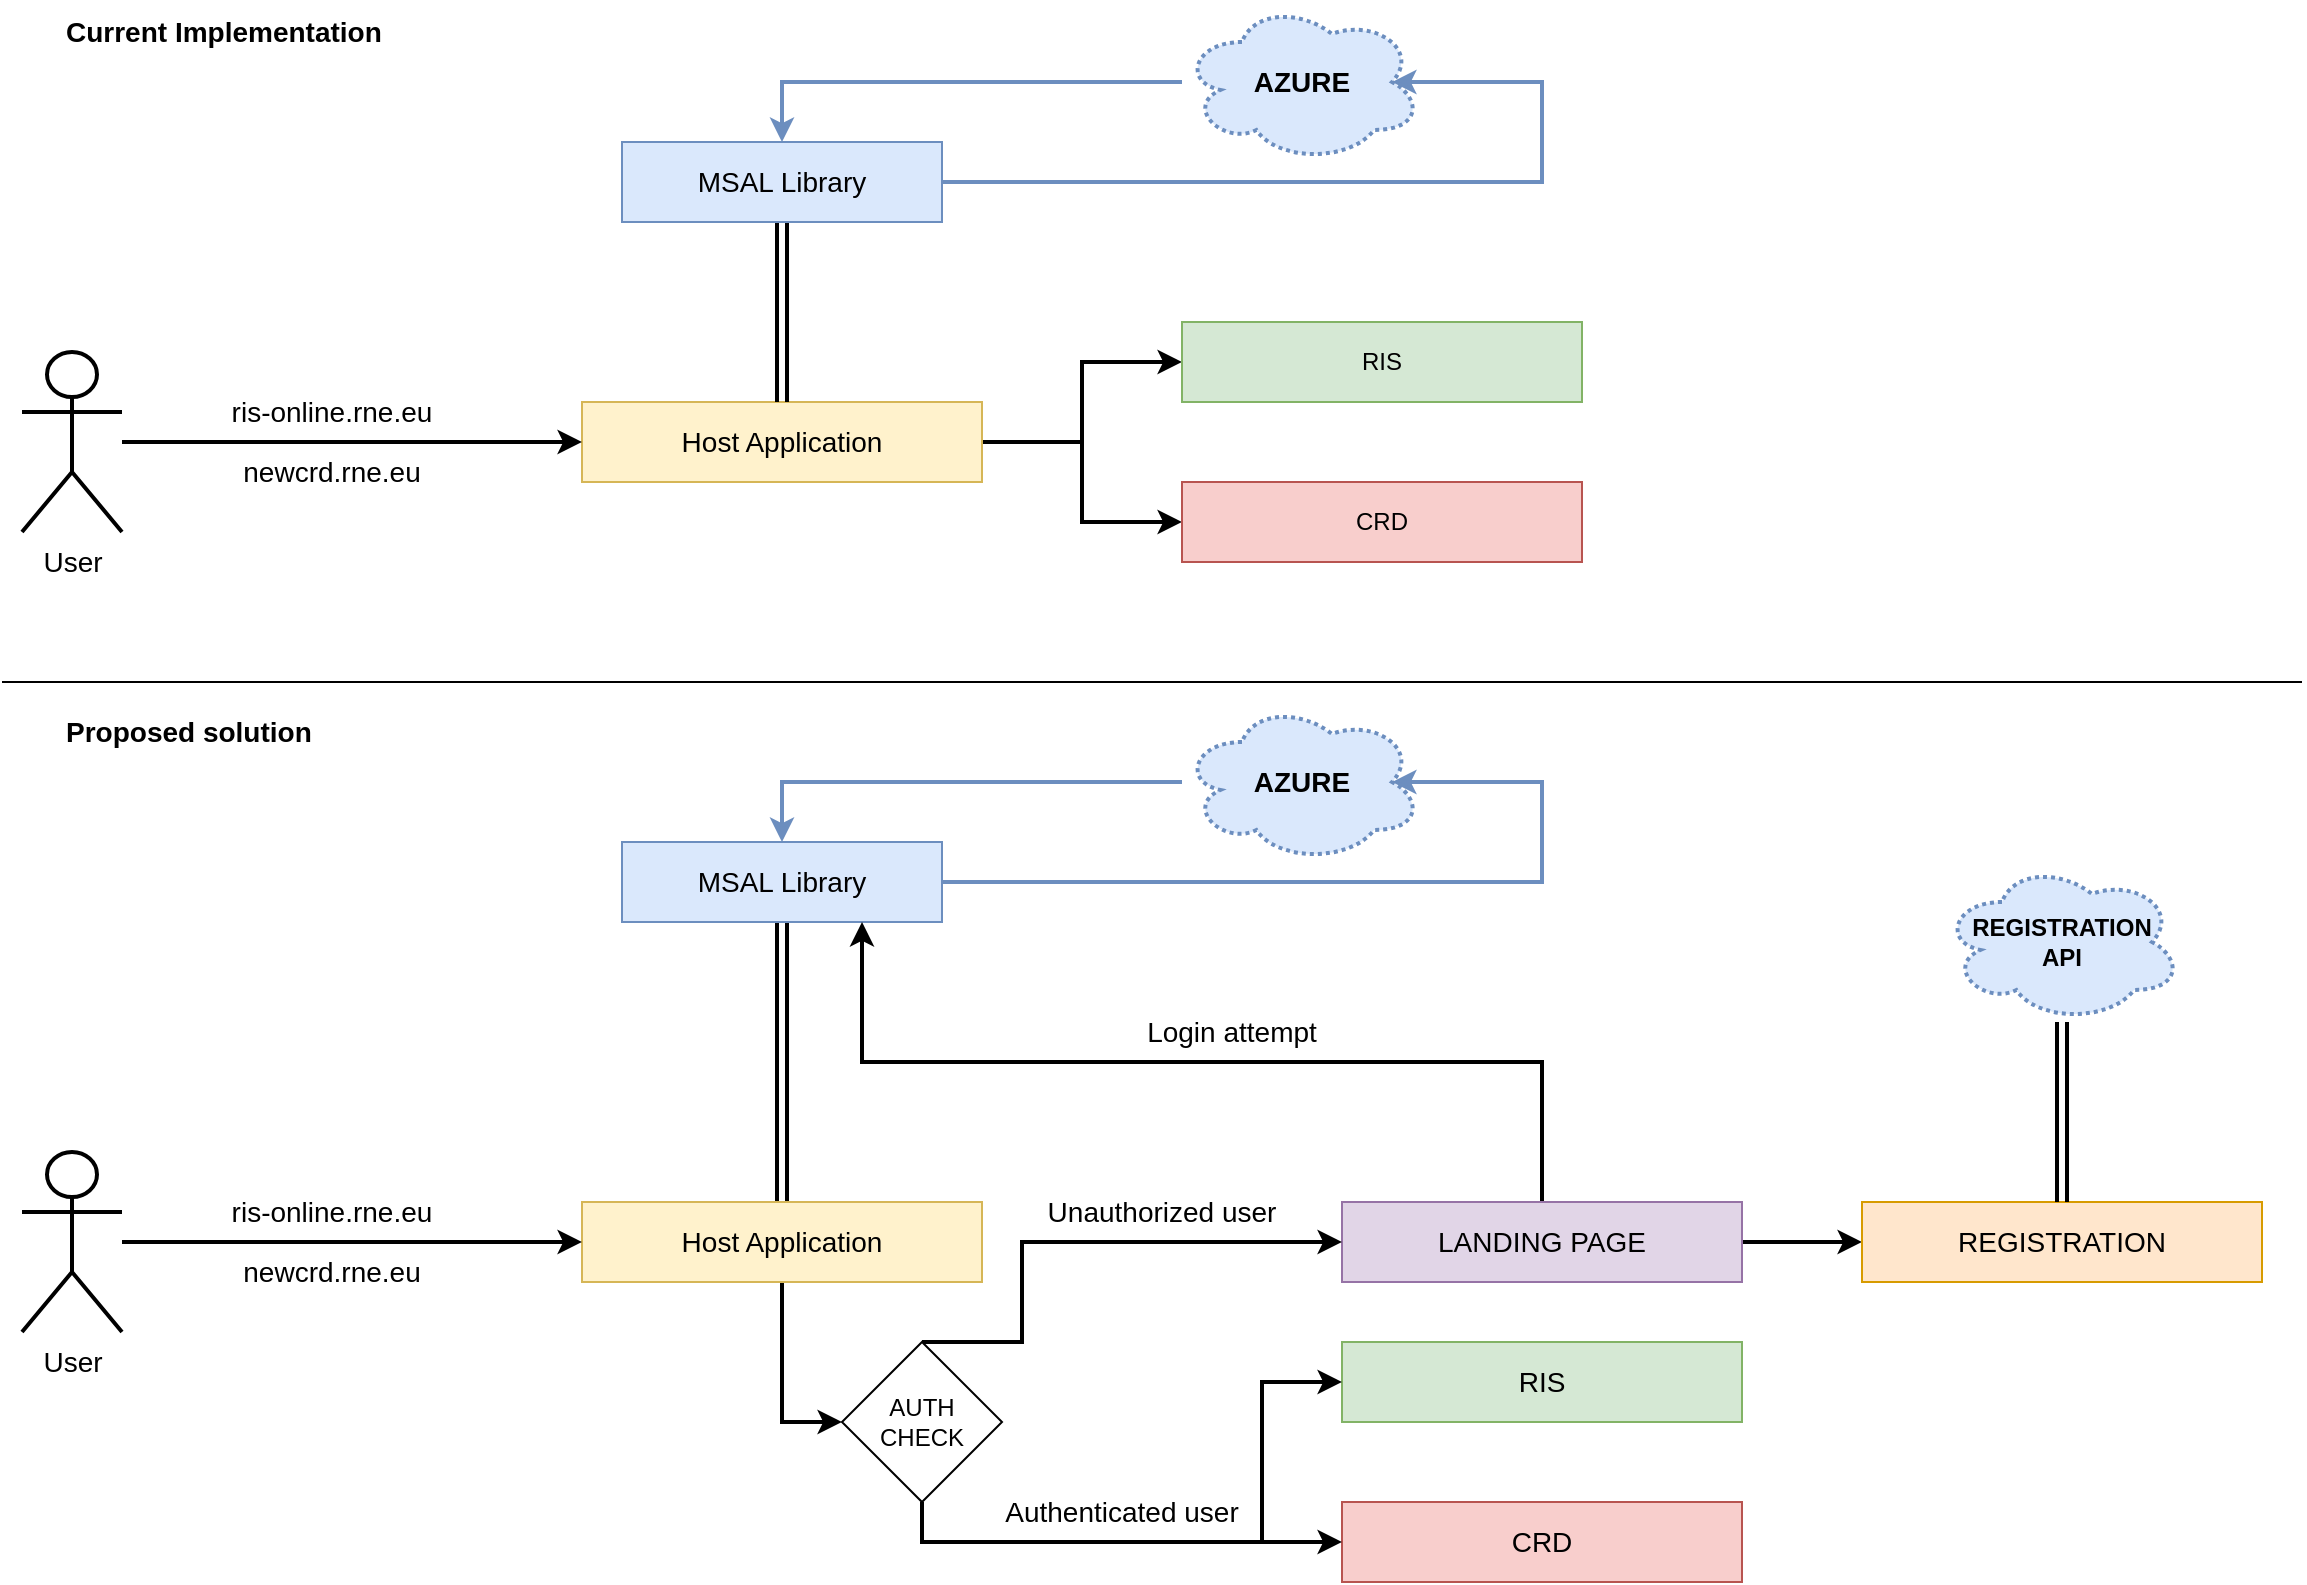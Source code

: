 <mxfile version="24.7.17">
  <diagram name="Page-1" id="YmULuJq1XA86Xhlwb0B4">
    <mxGraphModel dx="1647" dy="933" grid="1" gridSize="10" guides="1" tooltips="1" connect="1" arrows="1" fold="1" page="1" pageScale="1" pageWidth="1169" pageHeight="827" math="0" shadow="0">
      <root>
        <mxCell id="0" />
        <mxCell id="1" parent="0" />
        <mxCell id="o61Xsmxy3MPeIaB5Hk0R-63" style="edgeStyle=orthogonalEdgeStyle;rounded=0;orthogonalLoop=1;jettySize=auto;html=1;entryX=0;entryY=0.5;entryDx=0;entryDy=0;strokeWidth=2;" parent="1" source="o61Xsmxy3MPeIaB5Hk0R-32" target="o61Xsmxy3MPeIaB5Hk0R-61" edge="1">
          <mxGeometry relative="1" as="geometry" />
        </mxCell>
        <mxCell id="o61Xsmxy3MPeIaB5Hk0R-64" style="edgeStyle=orthogonalEdgeStyle;rounded=0;orthogonalLoop=1;jettySize=auto;html=1;entryX=0;entryY=0.5;entryDx=0;entryDy=0;strokeWidth=2;" parent="1" source="o61Xsmxy3MPeIaB5Hk0R-32" target="o61Xsmxy3MPeIaB5Hk0R-62" edge="1">
          <mxGeometry relative="1" as="geometry" />
        </mxCell>
        <mxCell id="o61Xsmxy3MPeIaB5Hk0R-32" value="&lt;font style=&quot;font-size: 14px;&quot;&gt;Host Application&lt;/font&gt;" style="rounded=0;whiteSpace=wrap;html=1;fillColor=#fff2cc;strokeColor=#d6b656;" parent="1" vertex="1">
          <mxGeometry x="300" y="210" width="200" height="40" as="geometry" />
        </mxCell>
        <mxCell id="o61Xsmxy3MPeIaB5Hk0R-40" style="edgeStyle=orthogonalEdgeStyle;rounded=0;orthogonalLoop=1;jettySize=auto;html=1;shape=link;strokeWidth=2;" parent="1" source="o61Xsmxy3MPeIaB5Hk0R-33" target="o61Xsmxy3MPeIaB5Hk0R-32" edge="1">
          <mxGeometry relative="1" as="geometry" />
        </mxCell>
        <mxCell id="o61Xsmxy3MPeIaB5Hk0R-33" value="&lt;font style=&quot;font-size: 14px;&quot;&gt;MSAL Library&lt;/font&gt;" style="rounded=0;whiteSpace=wrap;html=1;fillColor=#dae8fc;strokeColor=#6c8ebf;" parent="1" vertex="1">
          <mxGeometry x="320" y="80" width="160" height="40" as="geometry" />
        </mxCell>
        <mxCell id="o61Xsmxy3MPeIaB5Hk0R-42" style="edgeStyle=orthogonalEdgeStyle;rounded=0;orthogonalLoop=1;jettySize=auto;html=1;entryX=0.5;entryY=0;entryDx=0;entryDy=0;fillColor=#dae8fc;strokeColor=#6c8ebf;strokeWidth=2;" parent="1" source="o61Xsmxy3MPeIaB5Hk0R-34" target="o61Xsmxy3MPeIaB5Hk0R-33" edge="1">
          <mxGeometry relative="1" as="geometry" />
        </mxCell>
        <mxCell id="o61Xsmxy3MPeIaB5Hk0R-34" value="&lt;font style=&quot;font-size: 14px;&quot;&gt;&lt;b&gt;AZURE&lt;/b&gt;&lt;/font&gt;" style="ellipse;shape=cloud;whiteSpace=wrap;html=1;fillColor=#dae8fc;strokeColor=#6c8ebf;dashed=1;dashPattern=1 1;strokeWidth=2;" parent="1" vertex="1">
          <mxGeometry x="600" y="10" width="120" height="80" as="geometry" />
        </mxCell>
        <mxCell id="o61Xsmxy3MPeIaB5Hk0R-54" style="edgeStyle=orthogonalEdgeStyle;rounded=0;orthogonalLoop=1;jettySize=auto;html=1;entryX=0;entryY=0.5;entryDx=0;entryDy=0;strokeWidth=2;" parent="1" source="o61Xsmxy3MPeIaB5Hk0R-35" target="o61Xsmxy3MPeIaB5Hk0R-32" edge="1">
          <mxGeometry relative="1" as="geometry" />
        </mxCell>
        <mxCell id="o61Xsmxy3MPeIaB5Hk0R-35" value="&lt;font style=&quot;font-size: 14px;&quot;&gt;User&lt;/font&gt;" style="shape=umlActor;verticalLabelPosition=bottom;verticalAlign=top;html=1;outlineConnect=0;strokeWidth=2;" parent="1" vertex="1">
          <mxGeometry x="20" y="185" width="50" height="90" as="geometry" />
        </mxCell>
        <mxCell id="o61Xsmxy3MPeIaB5Hk0R-58" style="edgeStyle=orthogonalEdgeStyle;rounded=0;orthogonalLoop=1;jettySize=auto;html=1;entryX=0.875;entryY=0.5;entryDx=0;entryDy=0;entryPerimeter=0;fillColor=#dae8fc;strokeColor=#6c8ebf;strokeWidth=2;" parent="1" source="o61Xsmxy3MPeIaB5Hk0R-33" target="o61Xsmxy3MPeIaB5Hk0R-34" edge="1">
          <mxGeometry relative="1" as="geometry">
            <Array as="points">
              <mxPoint x="780" y="100" />
              <mxPoint x="780" y="50" />
            </Array>
          </mxGeometry>
        </mxCell>
        <mxCell id="o61Xsmxy3MPeIaB5Hk0R-61" value="RIS" style="rounded=0;whiteSpace=wrap;html=1;fillColor=#d5e8d4;strokeColor=#82b366;" parent="1" vertex="1">
          <mxGeometry x="600" y="170" width="200" height="40" as="geometry" />
        </mxCell>
        <mxCell id="o61Xsmxy3MPeIaB5Hk0R-62" value="CRD" style="rounded=0;whiteSpace=wrap;html=1;fillColor=#f8cecc;strokeColor=#b85450;" parent="1" vertex="1">
          <mxGeometry x="600" y="250" width="200" height="40" as="geometry" />
        </mxCell>
        <mxCell id="o61Xsmxy3MPeIaB5Hk0R-65" value="&lt;div&gt;ris-online.rne.eu&lt;/div&gt;" style="text;html=1;align=center;verticalAlign=middle;whiteSpace=wrap;rounded=0;fontSize=14;" parent="1" vertex="1">
          <mxGeometry x="120" y="200" width="110" height="30" as="geometry" />
        </mxCell>
        <mxCell id="o61Xsmxy3MPeIaB5Hk0R-66" value="newcrd.rne.eu" style="text;html=1;align=center;verticalAlign=middle;whiteSpace=wrap;rounded=0;fontSize=14;" parent="1" vertex="1">
          <mxGeometry x="120" y="230" width="110" height="30" as="geometry" />
        </mxCell>
        <mxCell id="o61Xsmxy3MPeIaB5Hk0R-95" style="edgeStyle=orthogonalEdgeStyle;rounded=0;orthogonalLoop=1;jettySize=auto;html=1;entryX=0.5;entryY=1;entryDx=0;entryDy=0;shape=link;strokeWidth=2;" parent="1" source="o61Xsmxy3MPeIaB5Hk0R-69" target="o61Xsmxy3MPeIaB5Hk0R-71" edge="1">
          <mxGeometry relative="1" as="geometry" />
        </mxCell>
        <mxCell id="9lX-J1URTzYkLTnSYC8O-2" style="edgeStyle=orthogonalEdgeStyle;rounded=0;orthogonalLoop=1;jettySize=auto;html=1;entryX=0;entryY=0.5;entryDx=0;entryDy=0;strokeWidth=2;" parent="1" source="o61Xsmxy3MPeIaB5Hk0R-69" target="9lX-J1URTzYkLTnSYC8O-1" edge="1">
          <mxGeometry relative="1" as="geometry" />
        </mxCell>
        <mxCell id="o61Xsmxy3MPeIaB5Hk0R-69" value="&lt;font style=&quot;font-size: 14px;&quot;&gt;Host Application&lt;/font&gt;" style="rounded=0;whiteSpace=wrap;html=1;fillColor=#fff2cc;strokeColor=#d6b656;" parent="1" vertex="1">
          <mxGeometry x="300" y="610" width="200" height="40" as="geometry" />
        </mxCell>
        <mxCell id="o61Xsmxy3MPeIaB5Hk0R-71" value="&lt;font style=&quot;font-size: 14px;&quot;&gt;MSAL Library&lt;/font&gt;" style="rounded=0;whiteSpace=wrap;html=1;fillColor=#dae8fc;strokeColor=#6c8ebf;" parent="1" vertex="1">
          <mxGeometry x="320" y="430" width="160" height="40" as="geometry" />
        </mxCell>
        <mxCell id="o61Xsmxy3MPeIaB5Hk0R-72" style="edgeStyle=orthogonalEdgeStyle;rounded=0;orthogonalLoop=1;jettySize=auto;html=1;entryX=0.5;entryY=0;entryDx=0;entryDy=0;fillColor=#dae8fc;strokeColor=#6c8ebf;strokeWidth=2;" parent="1" source="o61Xsmxy3MPeIaB5Hk0R-73" target="o61Xsmxy3MPeIaB5Hk0R-71" edge="1">
          <mxGeometry relative="1" as="geometry" />
        </mxCell>
        <mxCell id="o61Xsmxy3MPeIaB5Hk0R-73" value="&lt;font style=&quot;font-size: 14px;&quot;&gt;&lt;b&gt;AZURE&lt;/b&gt;&lt;/font&gt;" style="ellipse;shape=cloud;whiteSpace=wrap;html=1;fillColor=#dae8fc;strokeColor=#6c8ebf;dashed=1;dashPattern=1 1;strokeWidth=2;" parent="1" vertex="1">
          <mxGeometry x="600" y="360" width="120" height="80" as="geometry" />
        </mxCell>
        <mxCell id="o61Xsmxy3MPeIaB5Hk0R-74" style="edgeStyle=orthogonalEdgeStyle;rounded=0;orthogonalLoop=1;jettySize=auto;html=1;entryX=0;entryY=0.5;entryDx=0;entryDy=0;strokeWidth=2;" parent="1" source="o61Xsmxy3MPeIaB5Hk0R-75" target="o61Xsmxy3MPeIaB5Hk0R-69" edge="1">
          <mxGeometry relative="1" as="geometry" />
        </mxCell>
        <mxCell id="o61Xsmxy3MPeIaB5Hk0R-75" value="&lt;font style=&quot;font-size: 14px;&quot;&gt;User&lt;/font&gt;" style="shape=umlActor;verticalLabelPosition=bottom;verticalAlign=top;html=1;outlineConnect=0;strokeWidth=2;" parent="1" vertex="1">
          <mxGeometry x="20" y="585" width="50" height="90" as="geometry" />
        </mxCell>
        <mxCell id="o61Xsmxy3MPeIaB5Hk0R-77" value="&lt;font style=&quot;font-size: 14px;&quot;&gt;RIS&lt;/font&gt;" style="rounded=0;whiteSpace=wrap;html=1;fillColor=#d5e8d4;strokeColor=#82b366;" parent="1" vertex="1">
          <mxGeometry x="680" y="680" width="200" height="40" as="geometry" />
        </mxCell>
        <mxCell id="o61Xsmxy3MPeIaB5Hk0R-78" value="&lt;font style=&quot;font-size: 14px;&quot;&gt;CRD&lt;/font&gt;" style="rounded=0;whiteSpace=wrap;html=1;fillColor=#f8cecc;strokeColor=#b85450;" parent="1" vertex="1">
          <mxGeometry x="680" y="760" width="200" height="40" as="geometry" />
        </mxCell>
        <mxCell id="o61Xsmxy3MPeIaB5Hk0R-79" value="&lt;div&gt;ris-online.rne.eu&lt;/div&gt;" style="text;html=1;align=center;verticalAlign=middle;whiteSpace=wrap;rounded=0;fontSize=14;" parent="1" vertex="1">
          <mxGeometry x="120" y="600" width="110" height="30" as="geometry" />
        </mxCell>
        <mxCell id="o61Xsmxy3MPeIaB5Hk0R-80" value="newcrd.rne.eu" style="text;html=1;align=center;verticalAlign=middle;whiteSpace=wrap;rounded=0;fontSize=14;" parent="1" vertex="1">
          <mxGeometry x="120" y="630" width="110" height="30" as="geometry" />
        </mxCell>
        <mxCell id="o61Xsmxy3MPeIaB5Hk0R-84" style="edgeStyle=orthogonalEdgeStyle;rounded=0;orthogonalLoop=1;jettySize=auto;html=1;entryX=0.875;entryY=0.5;entryDx=0;entryDy=0;entryPerimeter=0;fillColor=#dae8fc;strokeColor=#6c8ebf;strokeWidth=2;exitX=1;exitY=0.5;exitDx=0;exitDy=0;" parent="1" source="o61Xsmxy3MPeIaB5Hk0R-71" target="o61Xsmxy3MPeIaB5Hk0R-73" edge="1">
          <mxGeometry relative="1" as="geometry">
            <mxPoint x="800" y="500.0" as="sourcePoint" />
            <Array as="points">
              <mxPoint x="780" y="450" />
              <mxPoint x="780" y="400" />
            </Array>
          </mxGeometry>
        </mxCell>
        <mxCell id="9lX-J1URTzYkLTnSYC8O-8" style="edgeStyle=orthogonalEdgeStyle;rounded=0;orthogonalLoop=1;jettySize=auto;html=1;exitX=1;exitY=0.5;exitDx=0;exitDy=0;entryX=0;entryY=0.5;entryDx=0;entryDy=0;strokeWidth=2;" parent="1" source="o61Xsmxy3MPeIaB5Hk0R-88" target="9lX-J1URTzYkLTnSYC8O-6" edge="1">
          <mxGeometry relative="1" as="geometry" />
        </mxCell>
        <mxCell id="9lX-J1URTzYkLTnSYC8O-9" style="edgeStyle=orthogonalEdgeStyle;rounded=0;orthogonalLoop=1;jettySize=auto;html=1;exitX=0.5;exitY=0;exitDx=0;exitDy=0;entryX=0.75;entryY=1;entryDx=0;entryDy=0;strokeWidth=2;" parent="1" source="o61Xsmxy3MPeIaB5Hk0R-88" target="o61Xsmxy3MPeIaB5Hk0R-71" edge="1">
          <mxGeometry relative="1" as="geometry" />
        </mxCell>
        <mxCell id="o61Xsmxy3MPeIaB5Hk0R-88" value="&lt;font style=&quot;font-size: 14px;&quot;&gt;LANDING PAGE&lt;/font&gt;" style="rounded=0;whiteSpace=wrap;html=1;fillColor=#e1d5e7;strokeColor=#9673a6;" parent="1" vertex="1">
          <mxGeometry x="680" y="610" width="200" height="40" as="geometry" />
        </mxCell>
        <mxCell id="9lX-J1URTzYkLTnSYC8O-3" style="edgeStyle=orthogonalEdgeStyle;rounded=0;orthogonalLoop=1;jettySize=auto;html=1;exitX=0.5;exitY=0;exitDx=0;exitDy=0;entryX=0;entryY=0.5;entryDx=0;entryDy=0;strokeWidth=2;" parent="1" source="9lX-J1URTzYkLTnSYC8O-1" target="o61Xsmxy3MPeIaB5Hk0R-88" edge="1">
          <mxGeometry relative="1" as="geometry">
            <Array as="points">
              <mxPoint x="520" y="680" />
              <mxPoint x="520" y="630" />
            </Array>
          </mxGeometry>
        </mxCell>
        <mxCell id="9lX-J1URTzYkLTnSYC8O-4" style="edgeStyle=orthogonalEdgeStyle;rounded=0;orthogonalLoop=1;jettySize=auto;html=1;exitX=0.5;exitY=1;exitDx=0;exitDy=0;entryX=0;entryY=0.5;entryDx=0;entryDy=0;strokeWidth=2;" parent="1" source="9lX-J1URTzYkLTnSYC8O-1" target="o61Xsmxy3MPeIaB5Hk0R-77" edge="1">
          <mxGeometry relative="1" as="geometry">
            <Array as="points">
              <mxPoint x="470" y="780" />
              <mxPoint x="640" y="780" />
              <mxPoint x="640" y="700" />
            </Array>
          </mxGeometry>
        </mxCell>
        <mxCell id="9lX-J1URTzYkLTnSYC8O-5" style="edgeStyle=orthogonalEdgeStyle;rounded=0;orthogonalLoop=1;jettySize=auto;html=1;exitX=0.5;exitY=1;exitDx=0;exitDy=0;entryX=0;entryY=0.5;entryDx=0;entryDy=0;strokeWidth=2;" parent="1" source="9lX-J1URTzYkLTnSYC8O-1" target="o61Xsmxy3MPeIaB5Hk0R-78" edge="1">
          <mxGeometry relative="1" as="geometry" />
        </mxCell>
        <mxCell id="9lX-J1URTzYkLTnSYC8O-1" value="&lt;div&gt;AUTH&lt;/div&gt;&lt;div&gt;CHECK&lt;br&gt;&lt;/div&gt;" style="rhombus;whiteSpace=wrap;html=1;" parent="1" vertex="1">
          <mxGeometry x="430" y="680" width="80" height="80" as="geometry" />
        </mxCell>
        <mxCell id="9lX-J1URTzYkLTnSYC8O-6" value="&lt;font style=&quot;font-size: 14px;&quot;&gt;REGISTRATION&lt;/font&gt;" style="rounded=0;whiteSpace=wrap;html=1;fillColor=#ffe6cc;strokeColor=#d79b00;" parent="1" vertex="1">
          <mxGeometry x="940" y="610" width="200" height="40" as="geometry" />
        </mxCell>
        <mxCell id="9lX-J1URTzYkLTnSYC8O-11" value="&lt;div&gt;&lt;b&gt;REGISTRATION&lt;/b&gt;&lt;/div&gt;&lt;div&gt;&lt;b&gt;API&lt;/b&gt;&lt;/div&gt;" style="ellipse;shape=cloud;whiteSpace=wrap;html=1;fillColor=#dae8fc;strokeColor=#6c8ebf;dashed=1;dashPattern=1 1;strokeWidth=2;" parent="1" vertex="1">
          <mxGeometry x="980" y="440" width="120" height="80" as="geometry" />
        </mxCell>
        <mxCell id="9lX-J1URTzYkLTnSYC8O-12" style="edgeStyle=orthogonalEdgeStyle;rounded=0;orthogonalLoop=1;jettySize=auto;html=1;exitX=0.5;exitY=0;exitDx=0;exitDy=0;entryX=0.5;entryY=1;entryDx=0;entryDy=0;entryPerimeter=0;shape=link;strokeWidth=2;" parent="1" source="9lX-J1URTzYkLTnSYC8O-6" target="9lX-J1URTzYkLTnSYC8O-11" edge="1">
          <mxGeometry relative="1" as="geometry" />
        </mxCell>
        <mxCell id="9lX-J1URTzYkLTnSYC8O-15" value="Login attempt" style="text;html=1;align=center;verticalAlign=middle;whiteSpace=wrap;rounded=0;fontSize=14;" parent="1" vertex="1">
          <mxGeometry x="570" y="510" width="110" height="30" as="geometry" />
        </mxCell>
        <mxCell id="9lX-J1URTzYkLTnSYC8O-16" value="Unauthorized user" style="text;html=1;align=center;verticalAlign=middle;whiteSpace=wrap;rounded=0;fontSize=14;" parent="1" vertex="1">
          <mxGeometry x="520" y="600" width="140" height="30" as="geometry" />
        </mxCell>
        <mxCell id="9lX-J1URTzYkLTnSYC8O-17" value="Authenticated user" style="text;html=1;align=center;verticalAlign=middle;whiteSpace=wrap;rounded=0;fontSize=14;" parent="1" vertex="1">
          <mxGeometry x="500" y="750" width="140" height="30" as="geometry" />
        </mxCell>
        <mxCell id="9lX-J1URTzYkLTnSYC8O-18" value="" style="endArrow=none;html=1;rounded=0;" parent="1" edge="1">
          <mxGeometry width="50" height="50" relative="1" as="geometry">
            <mxPoint x="10" y="350" as="sourcePoint" />
            <mxPoint x="1160" y="350" as="targetPoint" />
          </mxGeometry>
        </mxCell>
        <mxCell id="9lX-J1URTzYkLTnSYC8O-19" value="&lt;div&gt;Current Implementation&lt;br&gt;&lt;/div&gt;" style="text;html=1;align=left;verticalAlign=middle;whiteSpace=wrap;rounded=0;fontSize=14;fontStyle=1" parent="1" vertex="1">
          <mxGeometry x="40" y="10" width="240" height="30" as="geometry" />
        </mxCell>
        <mxCell id="9lX-J1URTzYkLTnSYC8O-20" value="Proposed solution" style="text;html=1;align=left;verticalAlign=middle;whiteSpace=wrap;rounded=0;fontSize=14;fontStyle=1" parent="1" vertex="1">
          <mxGeometry x="40" y="360" width="240" height="30" as="geometry" />
        </mxCell>
      </root>
    </mxGraphModel>
  </diagram>
</mxfile>
